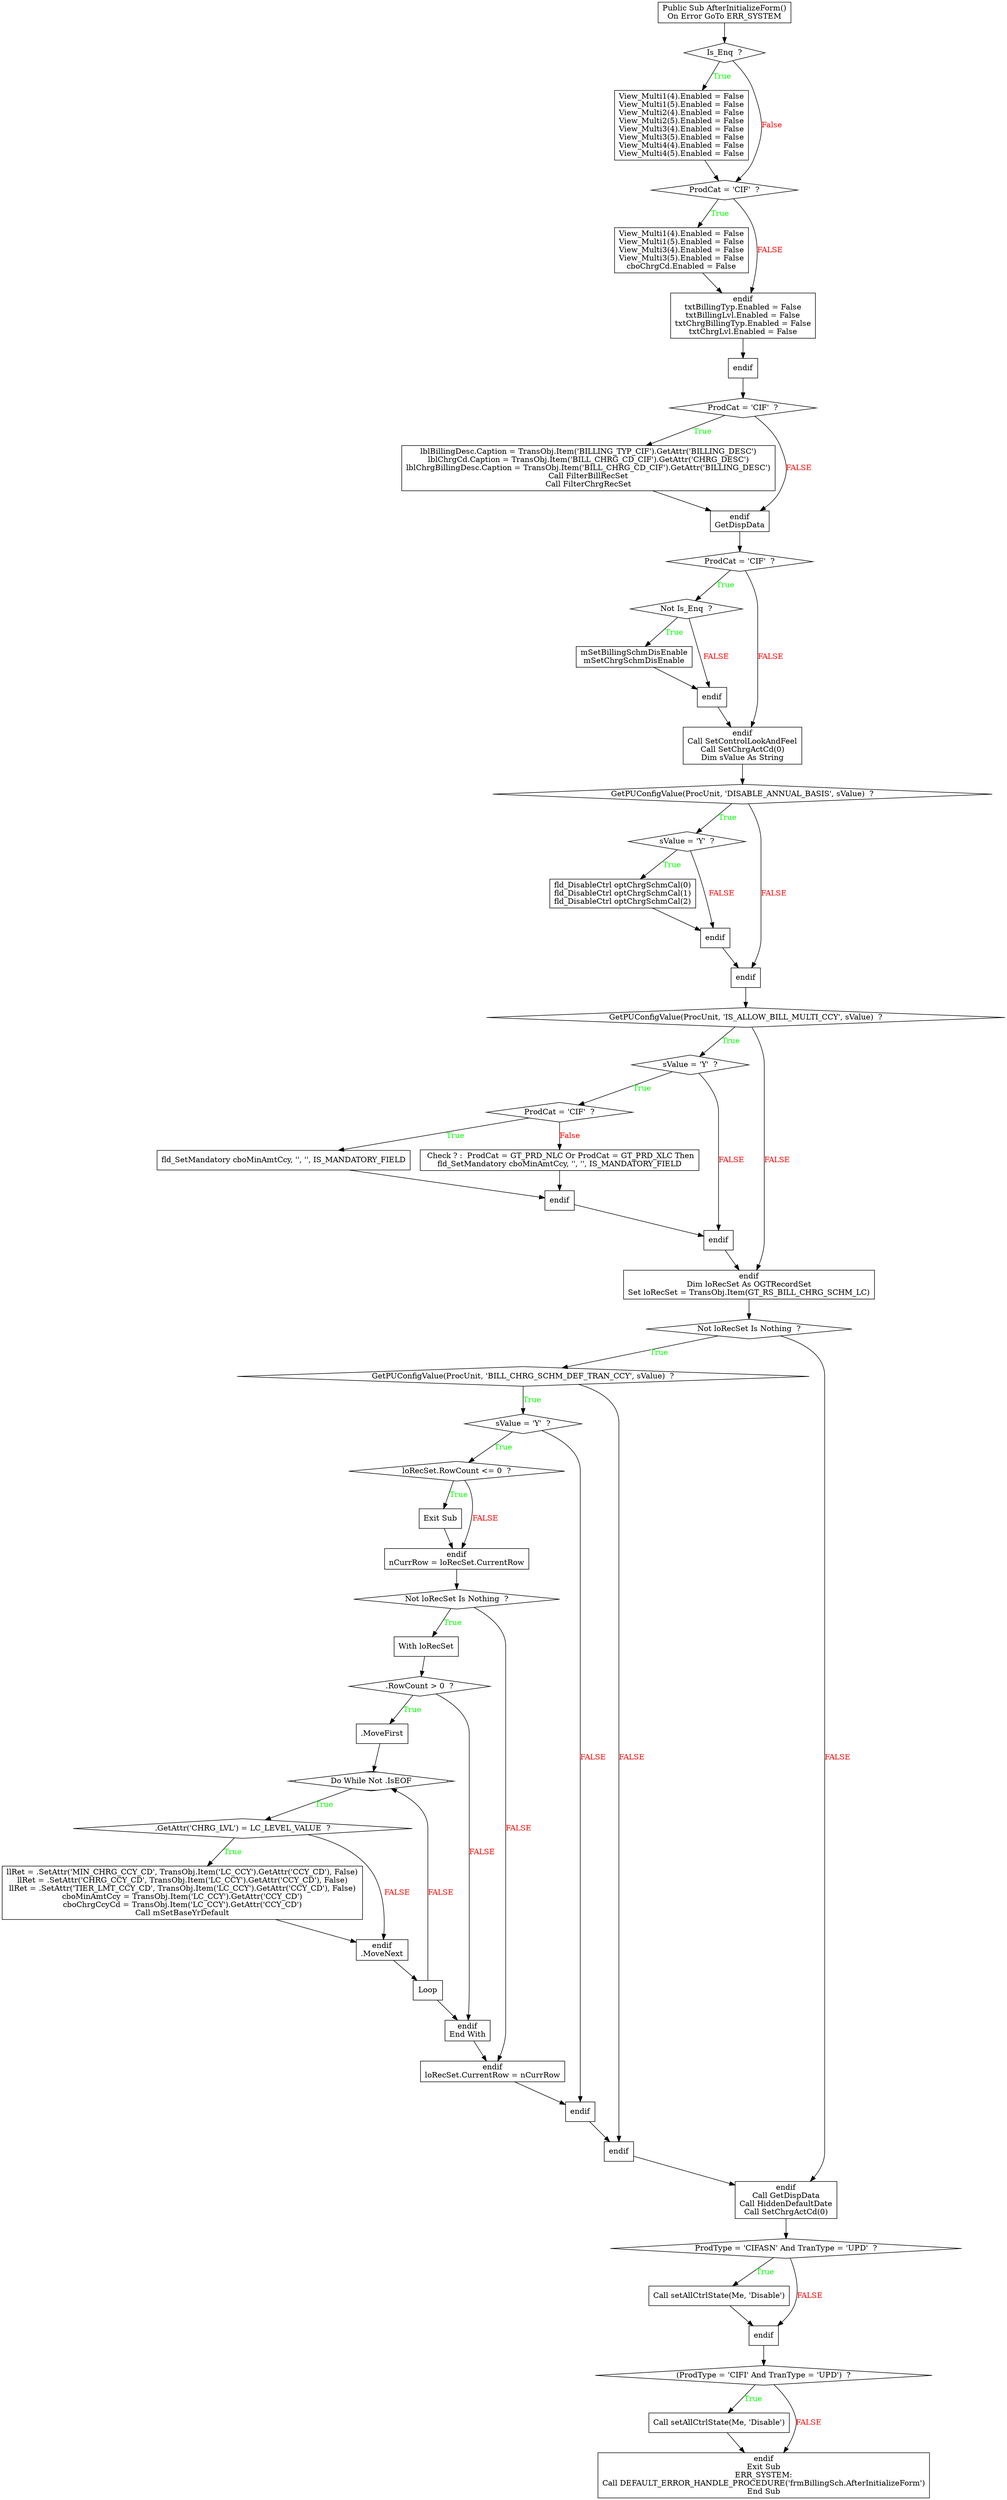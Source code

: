 digraph G{
Node_1 [ label ="Public Sub AfterInitializeForm()\nOn Error GoTo ERR_SYSTEM",shape="box"];
Node_2 [ label ="Is_Enq  ?",shape="diamond"];
Node_3 [ label ="View_Multi1(4).Enabled = False\nView_Multi1(5).Enabled = False\nView_Multi2(4).Enabled = False\nView_Multi2(5).Enabled = False\nView_Multi3(4).Enabled = False\nView_Multi3(5).Enabled = False\nView_Multi4(4).Enabled = False\nView_Multi4(5).Enabled = False",shape="box"];
Node_4 [ label ="ProdCat = 'CIF'  ?",shape="diamond"];
Node_5 [ label ="View_Multi1(4).Enabled = False\nView_Multi1(5).Enabled = False\nView_Multi3(4).Enabled = False\nView_Multi3(5).Enabled = False\ncboChrgCd.Enabled = False",shape="box"];
Node_6 [ label ="endif\ntxtBillingTyp.Enabled = False\ntxtBillingLvl.Enabled = False\ntxtChrgBillingTyp.Enabled = False\ntxtChrgLvl.Enabled = False",shape="box"];
Node_7 [ label ="endif",shape="box"];
Node_8 [ label ="ProdCat = 'CIF'  ?",shape="diamond"];
Node_9 [ label ="lblBillingDesc.Caption = TransObj.Item('BILLING_TYP_CIF').GetAttr('BILLING_DESC')\nlblChrgCd.Caption = TransObj.Item('BILL_CHRG_CD_CIF').GetAttr('CHRG_DESC')\nlblChrgBillingDesc.Caption = TransObj.Item('BILL_CHRG_CD_CIF').GetAttr('BILLING_DESC')\nCall FilterBillRecSet\nCall FilterChrgRecSet",shape="box"];
Node_10 [ label ="endif\nGetDispData",shape="box"];
Node_11 [ label ="ProdCat = 'CIF'  ?",shape="diamond"];
Node_12 [ label ="Not Is_Enq  ?",shape="diamond"];
Node_13 [ label ="mSetBillingSchmDisEnable\nmSetChrgSchmDisEnable",shape="box"];
Node_14 [ label ="endif",shape="box"];
Node_15 [ label ="endif\nCall SetControlLookAndFeel\nCall SetChrgActCd(0)\nDim sValue As String",shape="box"];
Node_16 [ label ="GetPUConfigValue(ProcUnit, 'DISABLE_ANNUAL_BASIS', sValue)  ?",shape="diamond"];
Node_17 [ label ="sValue = 'Y'  ?",shape="diamond"];
Node_18 [ label ="fld_DisableCtrl optChrgSchmCal(0)\nfld_DisableCtrl optChrgSchmCal(1)\nfld_DisableCtrl optChrgSchmCal(2)",shape="box"];
Node_19 [ label ="endif",shape="box"];
Node_20 [ label ="endif",shape="box"];
Node_21 [ label ="GetPUConfigValue(ProcUnit, 'IS_ALLOW_BILL_MULTI_CCY', sValue)  ?",shape="diamond"];
Node_22 [ label ="sValue = 'Y'  ?",shape="diamond"];
Node_23 [ label ="ProdCat = 'CIF'  ?",shape="diamond"];
Node_24 [ label ="fld_SetMandatory cboMinAmtCcy, '', '', IS_MANDATORY_FIELD",shape="box"];
Node_25 [ label =" Check ? :  ProdCat = GT_PRD_NLC Or ProdCat = GT_PRD_XLC Then\nfld_SetMandatory cboMinAmtCcy, '', '', IS_MANDATORY_FIELD",shape="box"];
Node_26 [ label ="endif",shape="box"];
Node_27 [ label ="endif",shape="box"];
Node_28 [ label ="endif\nDim loRecSet As OGTRecordSet\nSet loRecSet = TransObj.Item(GT_RS_BILL_CHRG_SCHM_LC)",shape="box"];
Node_29 [ label ="Not loRecSet Is Nothing  ?",shape="diamond"];
Node_30 [ label ="GetPUConfigValue(ProcUnit, 'BILL_CHRG_SCHM_DEF_TRAN_CCY', sValue)  ?",shape="diamond"];
Node_31 [ label ="sValue = 'Y'  ?",shape="diamond"];
Node_32 [ label ="loRecSet.RowCount <= 0  ?",shape="diamond"];
Node_33 [ label ="Exit Sub",shape="box"];
Node_34 [ label ="endif\nnCurrRow = loRecSet.CurrentRow",shape="box"];
Node_35 [ label ="Not loRecSet Is Nothing  ?",shape="diamond"];
Node_36 [ label ="With loRecSet",shape="box"];
Node_37 [ label =".RowCount > 0  ?",shape="diamond"];
Node_38 [ label =".MoveFirst",shape="box"];
Node_39 [ label ="Do While Not .IsEOF",shape="Mdiamond"];
Node_40 [ label =".GetAttr('CHRG_LVL') = LC_LEVEL_VALUE  ?",shape="diamond"];
Node_41 [ label ="llRet = .SetAttr('MIN_CHRG_CCY_CD', TransObj.Item('LC_CCY').GetAttr('CCY_CD'), False)\nllRet = .SetAttr('CHRG_CCY_CD', TransObj.Item('LC_CCY').GetAttr('CCY_CD'), False)\nllRet = .SetAttr('TIER_LMT_CCY_CD', TransObj.Item('LC_CCY').GetAttr('CCY_CD'), False)\ncboMinAmtCcy = TransObj.Item('LC_CCY').GetAttr('CCY_CD')\ncboChrgCcyCd = TransObj.Item('LC_CCY').GetAttr('CCY_CD')\nCall mSetBaseYrDefault",shape="box"];
Node_42 [ label ="endif\n.MoveNext",shape="box"];
Node_43 [ label ="Loop",shape="box"];
Node_44 [ label ="endif\nEnd With",shape="box"];
Node_45 [ label ="endif\nloRecSet.CurrentRow = nCurrRow",shape="box"];
Node_46 [ label ="endif",shape="box"];
Node_47 [ label ="endif",shape="box"];
Node_48 [ label ="endif\nCall GetDispData\nCall HiddenDefaultDate\nCall SetChrgActCd(0)",shape="box"];
Node_49 [ label ="ProdType = 'CIFASN' And TranType = 'UPD'  ?",shape="diamond"];
Node_50 [ label ="Call setAllCtrlState(Me, 'Disable')",shape="box"];
Node_51 [ label ="endif",shape="box"];
Node_52 [ label ="(ProdType = 'CIFI' And TranType = 'UPD')  ?",shape="diamond"];
Node_53 [ label ="Call setAllCtrlState(Me, 'Disable')",shape="box"];
Node_54 [ label ="endif\nExit Sub\nERR_SYSTEM:\nCall DEFAULT_ERROR_HANDLE_PROCEDURE('frmBillingSch.AfterInitializeForm')\nEnd Sub",shape="box"];
Node_2 -> Node_3 [label="True",fontcolor="GREEN"];
Node_1 -> Node_2;
Node_2 -> Node_4 [label="False",fontcolor="RED"];
Node_4 -> Node_5 [label="True",fontcolor="GREEN"];
Node_3 -> Node_4;
Node_4 -> Node_6 [label="FALSE",fontcolor="RED"];
Node_5 -> Node_6;
Node_6 -> Node_7;
Node_8 -> Node_9 [label="True",fontcolor="GREEN"];
Node_7 -> Node_8;
Node_8 -> Node_10 [label="FALSE",fontcolor="RED"];
Node_9 -> Node_10;
Node_11 -> Node_12 [label="True",fontcolor="GREEN"];
Node_10 -> Node_11;
Node_12 -> Node_13 [label="True",fontcolor="GREEN"];
Node_12 -> Node_14 [label="FALSE",fontcolor="RED"];
Node_13 -> Node_14;
Node_11 -> Node_15 [label="FALSE",fontcolor="RED"];
Node_14 -> Node_15;
Node_16 -> Node_17 [label="True",fontcolor="GREEN"];
Node_15 -> Node_16;
Node_17 -> Node_18 [label="True",fontcolor="GREEN"];
Node_17 -> Node_19 [label="FALSE",fontcolor="RED"];
Node_18 -> Node_19;
Node_16 -> Node_20 [label="FALSE",fontcolor="RED"];
Node_19 -> Node_20;
Node_21 -> Node_22 [label="True",fontcolor="GREEN"];
Node_20 -> Node_21;
Node_22 -> Node_23 [label="True",fontcolor="GREEN"];
Node_23 -> Node_24 [label="True",fontcolor="GREEN"];
Node_23 -> Node_25 [label="False",fontcolor="RED"];
Node_24 -> Node_26;
Node_25 -> Node_26;
Node_22 -> Node_27 [label="FALSE",fontcolor="RED"];
Node_26 -> Node_27;
Node_21 -> Node_28 [label="FALSE",fontcolor="RED"];
Node_27 -> Node_28;
Node_29 -> Node_30 [label="True",fontcolor="GREEN"];
Node_28 -> Node_29;
Node_30 -> Node_31 [label="True",fontcolor="GREEN"];
Node_31 -> Node_32 [label="True",fontcolor="GREEN"];
Node_32 -> Node_33 [label="True",fontcolor="GREEN"];
Node_32 -> Node_34 [label="FALSE",fontcolor="RED"];
Node_33 -> Node_34;
Node_35 -> Node_36 [label="True",fontcolor="GREEN"];
Node_34 -> Node_35;
Node_37 -> Node_38 [label="True",fontcolor="GREEN"];
Node_36 -> Node_37;
Node_39 -> Node_40 [label="True",fontcolor="GREEN"];
Node_38 -> Node_39;
Node_40 -> Node_41 [label="True",fontcolor="GREEN"];
Node_40 -> Node_42 [label="FALSE",fontcolor="RED"];
Node_41 -> Node_42;
Node_43 -> Node_39 [label="FALSE",fontcolor="RED"];
Node_43 -> Node_44;
Node_42 -> Node_43;
Node_37 -> Node_44 [label="FALSE",fontcolor="RED"];
Node_35 -> Node_45 [label="FALSE",fontcolor="RED"];
Node_44 -> Node_45;
Node_31 -> Node_46 [label="FALSE",fontcolor="RED"];
Node_45 -> Node_46;
Node_30 -> Node_47 [label="FALSE",fontcolor="RED"];
Node_46 -> Node_47;
Node_29 -> Node_48 [label="FALSE",fontcolor="RED"];
Node_47 -> Node_48;
Node_49 -> Node_50 [label="True",fontcolor="GREEN"];
Node_48 -> Node_49;
Node_49 -> Node_51 [label="FALSE",fontcolor="RED"];
Node_50 -> Node_51;
Node_52 -> Node_53 [label="True",fontcolor="GREEN"];
Node_51 -> Node_52;
Node_52 -> Node_54 [label="FALSE",fontcolor="RED"];
Node_53 -> Node_54;
}
